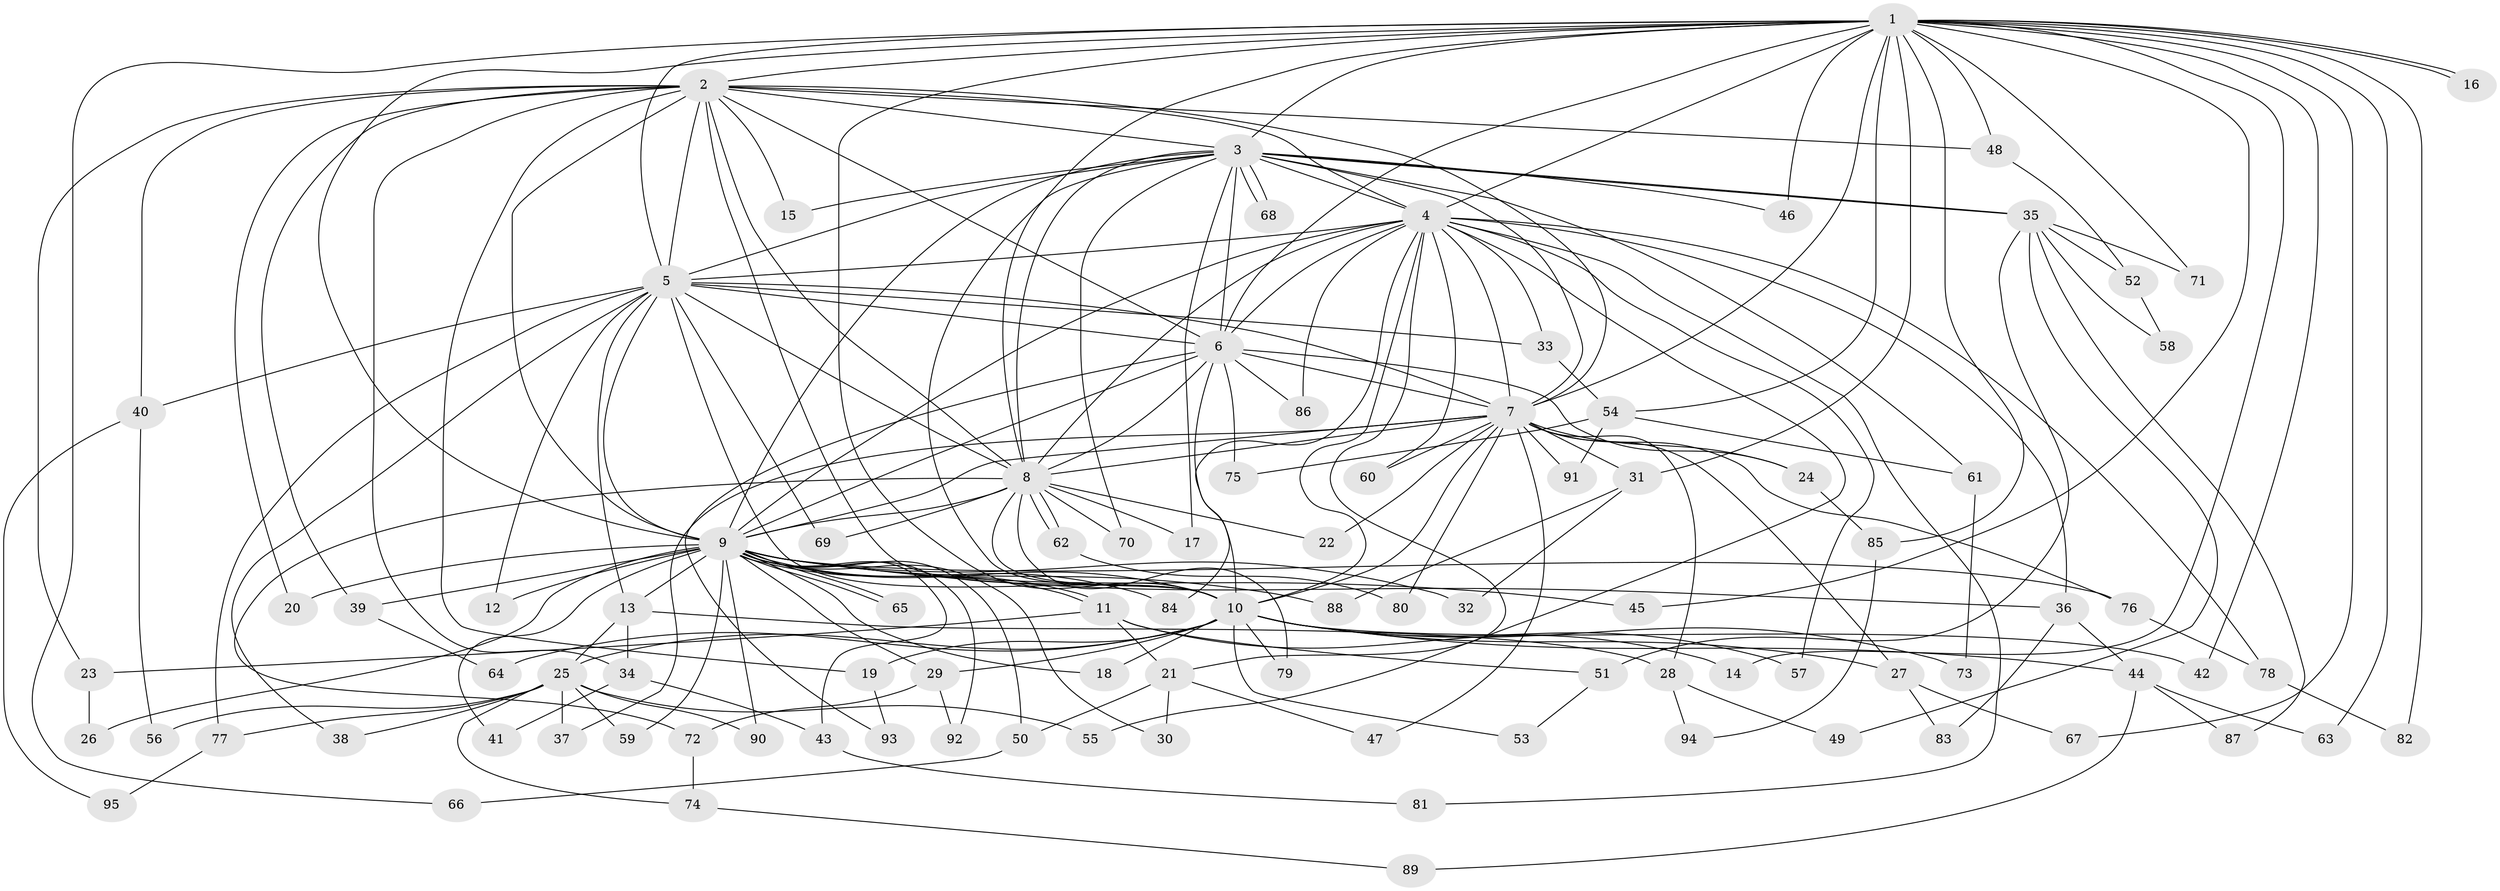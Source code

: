 // Generated by graph-tools (version 1.1) at 2025/44/03/09/25 04:44:57]
// undirected, 95 vertices, 215 edges
graph export_dot {
graph [start="1"]
  node [color=gray90,style=filled];
  1;
  2;
  3;
  4;
  5;
  6;
  7;
  8;
  9;
  10;
  11;
  12;
  13;
  14;
  15;
  16;
  17;
  18;
  19;
  20;
  21;
  22;
  23;
  24;
  25;
  26;
  27;
  28;
  29;
  30;
  31;
  32;
  33;
  34;
  35;
  36;
  37;
  38;
  39;
  40;
  41;
  42;
  43;
  44;
  45;
  46;
  47;
  48;
  49;
  50;
  51;
  52;
  53;
  54;
  55;
  56;
  57;
  58;
  59;
  60;
  61;
  62;
  63;
  64;
  65;
  66;
  67;
  68;
  69;
  70;
  71;
  72;
  73;
  74;
  75;
  76;
  77;
  78;
  79;
  80;
  81;
  82;
  83;
  84;
  85;
  86;
  87;
  88;
  89;
  90;
  91;
  92;
  93;
  94;
  95;
  1 -- 2;
  1 -- 3;
  1 -- 4;
  1 -- 5;
  1 -- 6;
  1 -- 7;
  1 -- 8;
  1 -- 9;
  1 -- 10;
  1 -- 14;
  1 -- 16;
  1 -- 16;
  1 -- 31;
  1 -- 42;
  1 -- 45;
  1 -- 46;
  1 -- 48;
  1 -- 54;
  1 -- 63;
  1 -- 66;
  1 -- 67;
  1 -- 71;
  1 -- 82;
  1 -- 85;
  2 -- 3;
  2 -- 4;
  2 -- 5;
  2 -- 6;
  2 -- 7;
  2 -- 8;
  2 -- 9;
  2 -- 10;
  2 -- 15;
  2 -- 19;
  2 -- 20;
  2 -- 23;
  2 -- 34;
  2 -- 39;
  2 -- 40;
  2 -- 48;
  3 -- 4;
  3 -- 5;
  3 -- 6;
  3 -- 7;
  3 -- 8;
  3 -- 9;
  3 -- 10;
  3 -- 15;
  3 -- 17;
  3 -- 35;
  3 -- 35;
  3 -- 46;
  3 -- 61;
  3 -- 68;
  3 -- 68;
  3 -- 70;
  4 -- 5;
  4 -- 6;
  4 -- 7;
  4 -- 8;
  4 -- 9;
  4 -- 10;
  4 -- 21;
  4 -- 33;
  4 -- 36;
  4 -- 55;
  4 -- 57;
  4 -- 60;
  4 -- 78;
  4 -- 81;
  4 -- 84;
  4 -- 86;
  5 -- 6;
  5 -- 7;
  5 -- 8;
  5 -- 9;
  5 -- 10;
  5 -- 12;
  5 -- 13;
  5 -- 33;
  5 -- 38;
  5 -- 40;
  5 -- 69;
  5 -- 77;
  6 -- 7;
  6 -- 8;
  6 -- 9;
  6 -- 10;
  6 -- 24;
  6 -- 75;
  6 -- 86;
  6 -- 93;
  7 -- 8;
  7 -- 9;
  7 -- 10;
  7 -- 22;
  7 -- 24;
  7 -- 27;
  7 -- 28;
  7 -- 31;
  7 -- 37;
  7 -- 47;
  7 -- 60;
  7 -- 76;
  7 -- 80;
  7 -- 91;
  8 -- 9;
  8 -- 10;
  8 -- 17;
  8 -- 22;
  8 -- 62;
  8 -- 62;
  8 -- 69;
  8 -- 70;
  8 -- 72;
  8 -- 79;
  9 -- 10;
  9 -- 11;
  9 -- 11;
  9 -- 12;
  9 -- 13;
  9 -- 18;
  9 -- 20;
  9 -- 26;
  9 -- 29;
  9 -- 30;
  9 -- 32;
  9 -- 36;
  9 -- 39;
  9 -- 41;
  9 -- 43;
  9 -- 45;
  9 -- 50;
  9 -- 59;
  9 -- 65;
  9 -- 65;
  9 -- 76;
  9 -- 84;
  9 -- 88;
  9 -- 90;
  9 -- 92;
  10 -- 18;
  10 -- 19;
  10 -- 25;
  10 -- 27;
  10 -- 29;
  10 -- 42;
  10 -- 44;
  10 -- 53;
  10 -- 57;
  10 -- 64;
  10 -- 73;
  10 -- 79;
  11 -- 14;
  11 -- 21;
  11 -- 23;
  11 -- 51;
  13 -- 25;
  13 -- 28;
  13 -- 34;
  19 -- 93;
  21 -- 30;
  21 -- 47;
  21 -- 50;
  23 -- 26;
  24 -- 85;
  25 -- 37;
  25 -- 38;
  25 -- 55;
  25 -- 56;
  25 -- 59;
  25 -- 74;
  25 -- 77;
  25 -- 90;
  27 -- 67;
  27 -- 83;
  28 -- 49;
  28 -- 94;
  29 -- 72;
  29 -- 92;
  31 -- 32;
  31 -- 88;
  33 -- 54;
  34 -- 41;
  34 -- 43;
  35 -- 49;
  35 -- 51;
  35 -- 52;
  35 -- 58;
  35 -- 71;
  35 -- 87;
  36 -- 44;
  36 -- 83;
  39 -- 64;
  40 -- 56;
  40 -- 95;
  43 -- 81;
  44 -- 63;
  44 -- 87;
  44 -- 89;
  48 -- 52;
  50 -- 66;
  51 -- 53;
  52 -- 58;
  54 -- 61;
  54 -- 75;
  54 -- 91;
  61 -- 73;
  62 -- 80;
  72 -- 74;
  74 -- 89;
  76 -- 78;
  77 -- 95;
  78 -- 82;
  85 -- 94;
}
